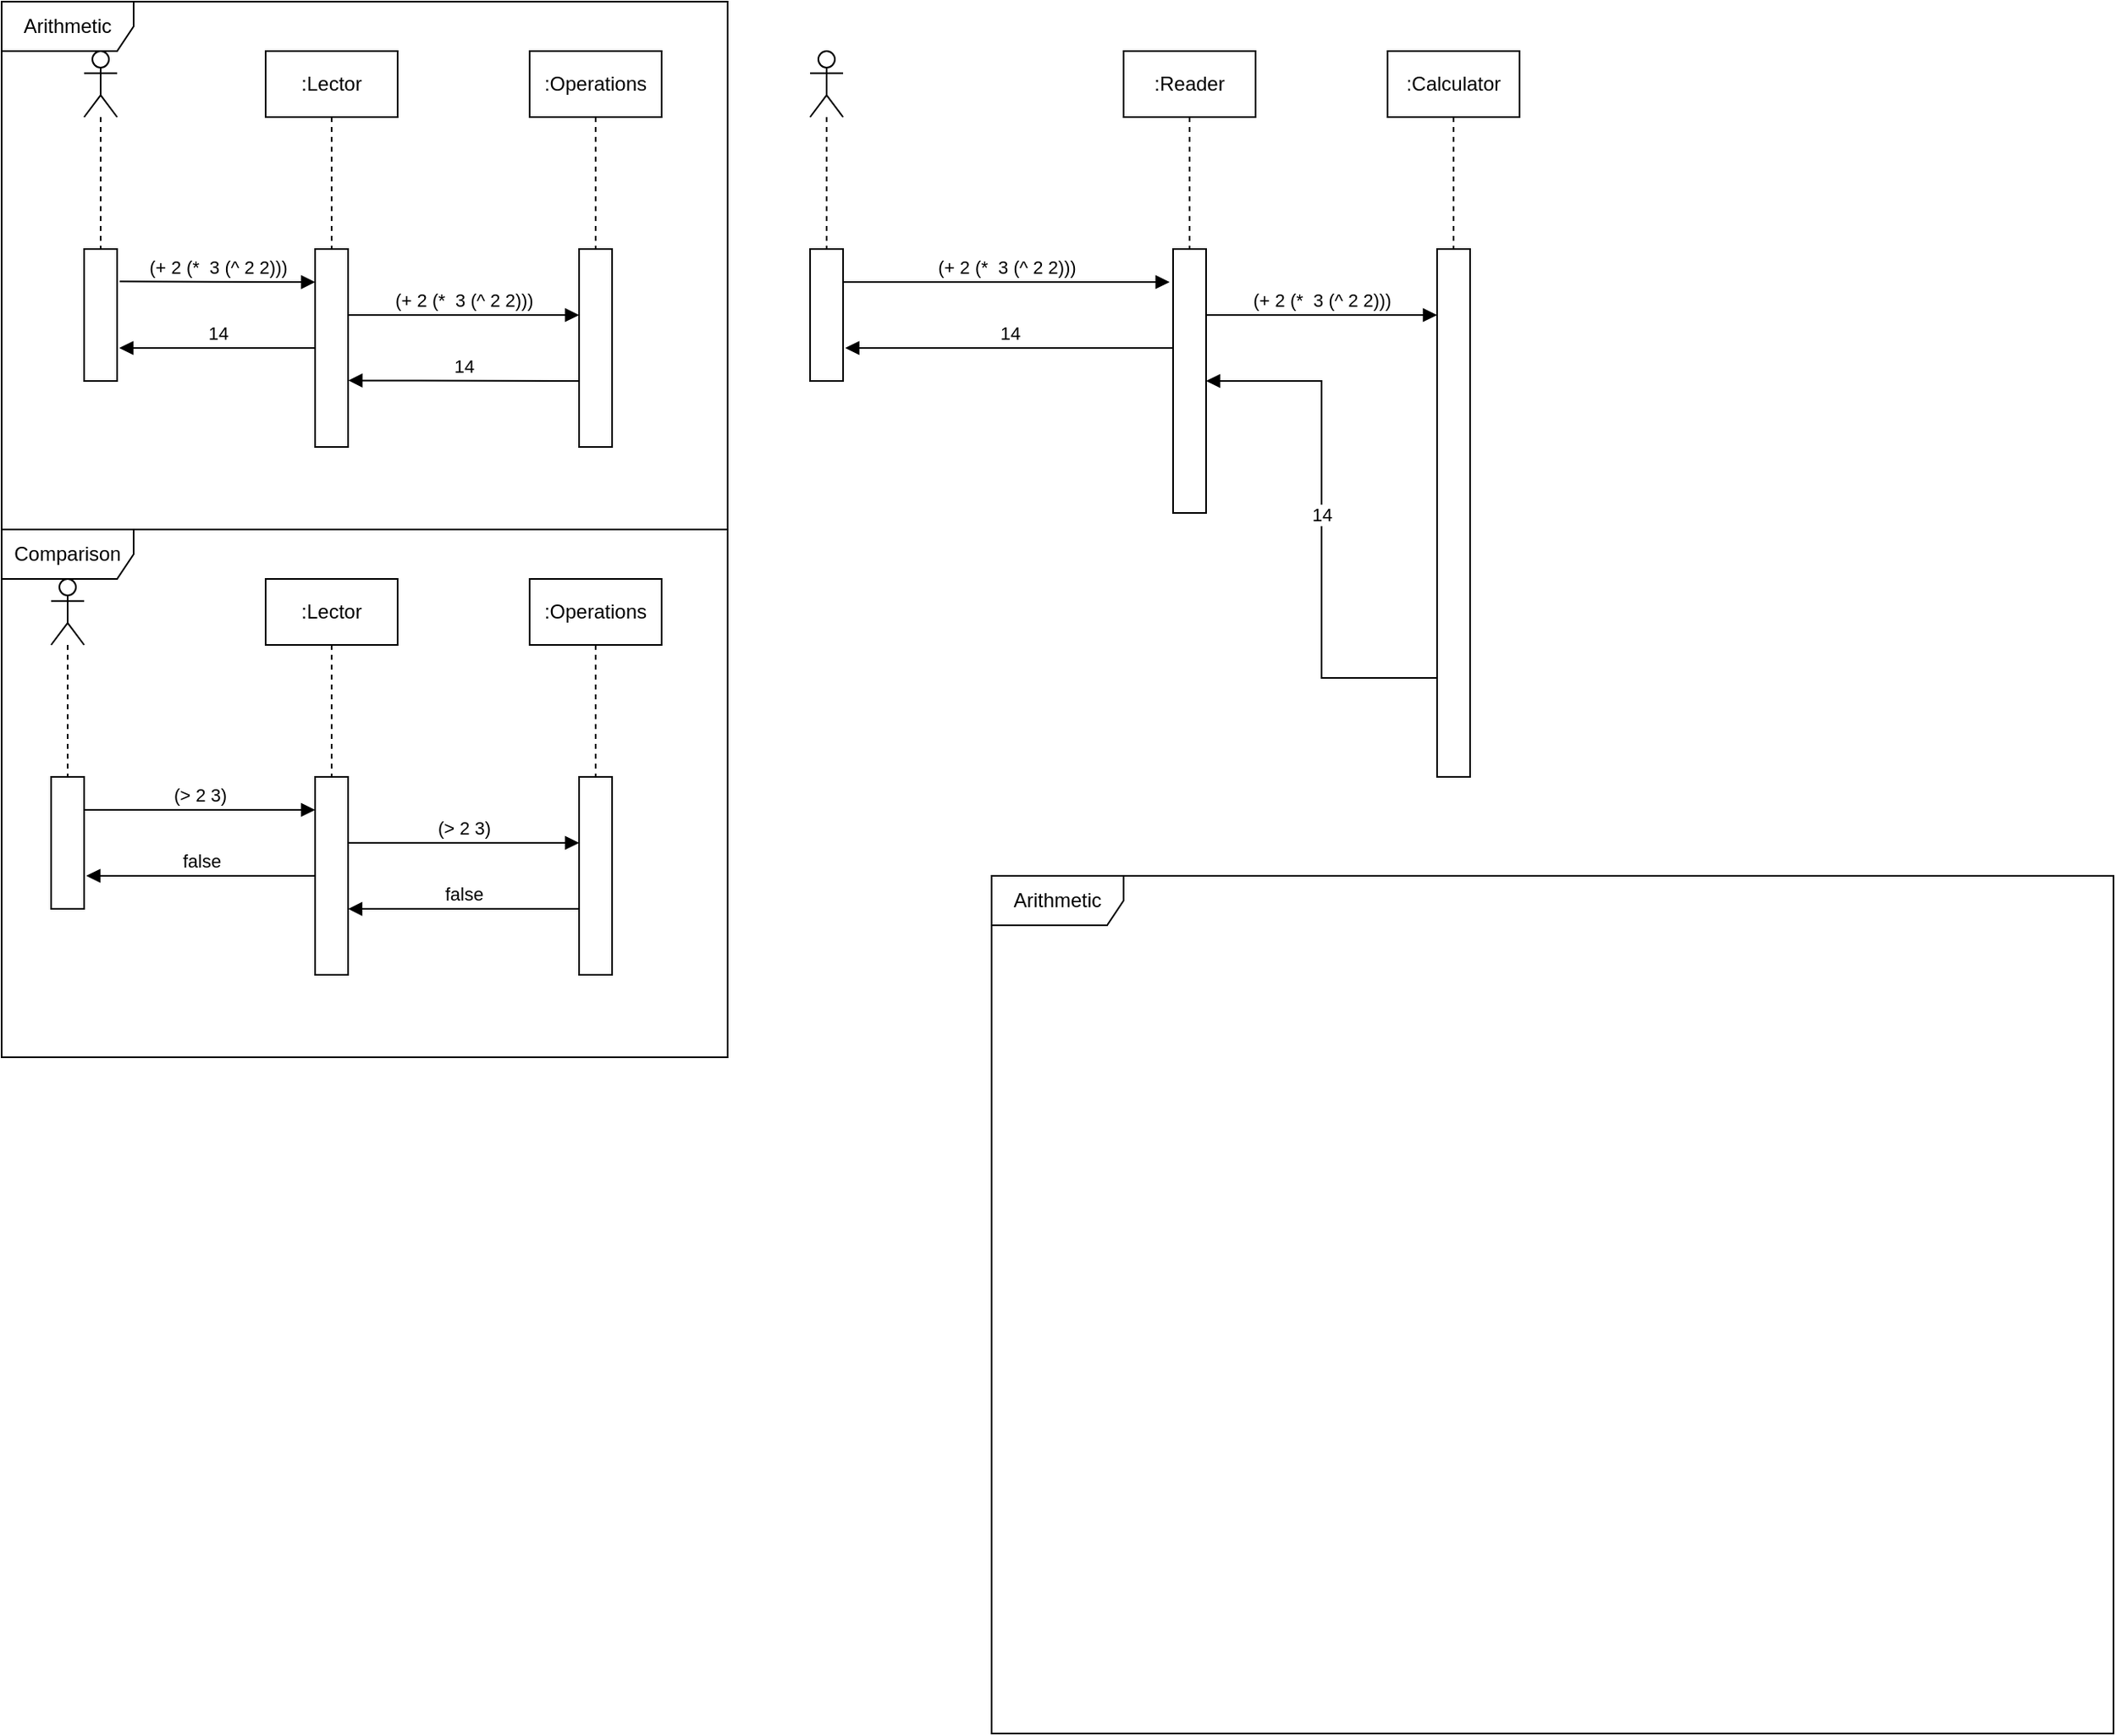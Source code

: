 <mxfile version="17.2.4" type="github">
  <diagram id="RAr_b3olhJMqBz3pN34O" name="Page-1">
    <mxGraphModel dx="1749" dy="827" grid="1" gridSize="10" guides="1" tooltips="1" connect="1" arrows="1" fold="1" page="1" pageScale="1" pageWidth="850" pageHeight="1100" math="0" shadow="0">
      <root>
        <mxCell id="0" />
        <mxCell id="1" parent="0" />
        <mxCell id="61tEK-UeMne0tNiwPqiA-2" value="" style="html=1;points=[];perimeter=orthogonalPerimeter;" parent="1" vertex="1">
          <mxGeometry x="130" y="200" width="20" height="80" as="geometry" />
        </mxCell>
        <mxCell id="61tEK-UeMne0tNiwPqiA-3" value=":Lector" style="shape=umlLifeline;perimeter=lifelinePerimeter;whiteSpace=wrap;html=1;container=1;collapsible=0;recursiveResize=0;outlineConnect=0;" parent="1" vertex="1">
          <mxGeometry x="240" y="80" width="80" height="120" as="geometry" />
        </mxCell>
        <mxCell id="61tEK-UeMne0tNiwPqiA-4" value="" style="shape=umlLifeline;participant=umlActor;perimeter=lifelinePerimeter;whiteSpace=wrap;html=1;container=1;collapsible=0;recursiveResize=0;verticalAlign=top;spacingTop=36;outlineConnect=0;" parent="1" vertex="1">
          <mxGeometry x="130" y="80" width="20" height="120" as="geometry" />
        </mxCell>
        <mxCell id="61tEK-UeMne0tNiwPqiA-5" value="" style="html=1;points=[];perimeter=orthogonalPerimeter;" parent="1" vertex="1">
          <mxGeometry x="270" y="200" width="20" height="120" as="geometry" />
        </mxCell>
        <mxCell id="61tEK-UeMne0tNiwPqiA-8" value=":Operations" style="shape=umlLifeline;perimeter=lifelinePerimeter;whiteSpace=wrap;html=1;container=1;collapsible=0;recursiveResize=0;outlineConnect=0;" parent="1" vertex="1">
          <mxGeometry x="400" y="80" width="80" height="120" as="geometry" />
        </mxCell>
        <mxCell id="61tEK-UeMne0tNiwPqiA-9" value="" style="html=1;points=[];perimeter=orthogonalPerimeter;" parent="1" vertex="1">
          <mxGeometry x="430" y="200" width="20" height="120" as="geometry" />
        </mxCell>
        <mxCell id="61tEK-UeMne0tNiwPqiA-12" value="(+ 2 (*&amp;nbsp; 3 (^ 2 2)))" style="html=1;verticalAlign=bottom;endArrow=block;rounded=0;" parent="1" target="61tEK-UeMne0tNiwPqiA-9" edge="1">
          <mxGeometry width="80" relative="1" as="geometry">
            <mxPoint x="290" y="240" as="sourcePoint" />
            <mxPoint x="390" y="240" as="targetPoint" />
          </mxGeometry>
        </mxCell>
        <mxCell id="61tEK-UeMne0tNiwPqiA-16" value="14" style="html=1;verticalAlign=bottom;endArrow=block;rounded=0;entryX=1.063;entryY=0.75;entryDx=0;entryDy=0;entryPerimeter=0;" parent="1" target="61tEK-UeMne0tNiwPqiA-2" edge="1" source="61tEK-UeMne0tNiwPqiA-5">
          <mxGeometry width="80" relative="1" as="geometry">
            <mxPoint x="310" y="260" as="sourcePoint" />
            <mxPoint x="180" y="260" as="targetPoint" />
          </mxGeometry>
        </mxCell>
        <mxCell id="61tEK-UeMne0tNiwPqiA-17" value="(+ 2 (*&amp;nbsp; 3 (^ 2 2)))" style="html=1;verticalAlign=bottom;endArrow=block;rounded=0;exitX=1.079;exitY=0.246;exitDx=0;exitDy=0;exitPerimeter=0;entryX=0;entryY=0.167;entryDx=0;entryDy=0;entryPerimeter=0;" parent="1" source="61tEK-UeMne0tNiwPqiA-2" target="61tEK-UeMne0tNiwPqiA-5" edge="1">
          <mxGeometry width="80" relative="1" as="geometry">
            <mxPoint x="160" y="220" as="sourcePoint" />
            <mxPoint x="320" y="220" as="targetPoint" />
          </mxGeometry>
        </mxCell>
        <mxCell id="o_O-GjPU-cILa7kB3J1c-8" value="" style="html=1;points=[];perimeter=orthogonalPerimeter;" vertex="1" parent="1">
          <mxGeometry x="110" y="520" width="20" height="80" as="geometry" />
        </mxCell>
        <mxCell id="o_O-GjPU-cILa7kB3J1c-9" value=":Lector" style="shape=umlLifeline;perimeter=lifelinePerimeter;whiteSpace=wrap;html=1;container=1;collapsible=0;recursiveResize=0;outlineConnect=0;" vertex="1" parent="1">
          <mxGeometry x="240" y="400" width="80" height="120" as="geometry" />
        </mxCell>
        <mxCell id="o_O-GjPU-cILa7kB3J1c-10" value="" style="shape=umlLifeline;participant=umlActor;perimeter=lifelinePerimeter;whiteSpace=wrap;html=1;container=1;collapsible=0;recursiveResize=0;verticalAlign=top;spacingTop=36;outlineConnect=0;" vertex="1" parent="1">
          <mxGeometry x="110" y="400" width="20" height="120" as="geometry" />
        </mxCell>
        <mxCell id="o_O-GjPU-cILa7kB3J1c-11" value="" style="html=1;points=[];perimeter=orthogonalPerimeter;" vertex="1" parent="1">
          <mxGeometry x="270" y="520" width="20" height="120" as="geometry" />
        </mxCell>
        <mxCell id="o_O-GjPU-cILa7kB3J1c-12" value=":Operations" style="shape=umlLifeline;perimeter=lifelinePerimeter;whiteSpace=wrap;html=1;container=1;collapsible=0;recursiveResize=0;outlineConnect=0;" vertex="1" parent="1">
          <mxGeometry x="400" y="400" width="80" height="120" as="geometry" />
        </mxCell>
        <mxCell id="o_O-GjPU-cILa7kB3J1c-13" value="" style="html=1;points=[];perimeter=orthogonalPerimeter;" vertex="1" parent="1">
          <mxGeometry x="430" y="520" width="20" height="120" as="geometry" />
        </mxCell>
        <mxCell id="o_O-GjPU-cILa7kB3J1c-16" value="(&amp;gt; 2 3)" style="html=1;verticalAlign=bottom;endArrow=block;rounded=0;" edge="1" parent="1" target="o_O-GjPU-cILa7kB3J1c-13">
          <mxGeometry width="80" relative="1" as="geometry">
            <mxPoint x="290" y="560" as="sourcePoint" />
            <mxPoint x="390" y="560" as="targetPoint" />
          </mxGeometry>
        </mxCell>
        <mxCell id="o_O-GjPU-cILa7kB3J1c-19" value="false" style="html=1;verticalAlign=bottom;endArrow=block;rounded=0;exitX=0;exitY=0.667;exitDx=0;exitDy=0;exitPerimeter=0;" edge="1" parent="1" source="o_O-GjPU-cILa7kB3J1c-13" target="o_O-GjPU-cILa7kB3J1c-11">
          <mxGeometry width="80" relative="1" as="geometry">
            <mxPoint x="400" y="600" as="sourcePoint" />
            <mxPoint x="300" y="600" as="targetPoint" />
          </mxGeometry>
        </mxCell>
        <mxCell id="o_O-GjPU-cILa7kB3J1c-22" value="Comparison" style="shape=umlFrame;whiteSpace=wrap;html=1;width=80;height=30;" vertex="1" parent="1">
          <mxGeometry x="80" y="370" width="440" height="320" as="geometry" />
        </mxCell>
        <mxCell id="o_O-GjPU-cILa7kB3J1c-20" value="false" style="html=1;verticalAlign=bottom;endArrow=block;rounded=0;entryX=1.063;entryY=0.75;entryDx=0;entryDy=0;entryPerimeter=0;" edge="1" parent="1" target="o_O-GjPU-cILa7kB3J1c-8" source="o_O-GjPU-cILa7kB3J1c-11">
          <mxGeometry width="80" relative="1" as="geometry">
            <mxPoint x="290" y="580" as="sourcePoint" />
            <mxPoint x="160" y="580" as="targetPoint" />
          </mxGeometry>
        </mxCell>
        <mxCell id="o_O-GjPU-cILa7kB3J1c-21" value="(&amp;gt; 2 3)" style="html=1;verticalAlign=bottom;endArrow=block;rounded=0;exitX=0.99;exitY=0.25;exitDx=0;exitDy=0;exitPerimeter=0;" edge="1" parent="1" source="o_O-GjPU-cILa7kB3J1c-8" target="o_O-GjPU-cILa7kB3J1c-11">
          <mxGeometry width="80" relative="1" as="geometry">
            <mxPoint x="140" y="540" as="sourcePoint" />
            <mxPoint x="290" y="540" as="targetPoint" />
          </mxGeometry>
        </mxCell>
        <mxCell id="o_O-GjPU-cILa7kB3J1c-27" value="" style="html=1;points=[];perimeter=orthogonalPerimeter;" vertex="1" parent="1">
          <mxGeometry x="570" y="200" width="20" height="80" as="geometry" />
        </mxCell>
        <mxCell id="o_O-GjPU-cILa7kB3J1c-28" value=":Reader" style="shape=umlLifeline;perimeter=lifelinePerimeter;whiteSpace=wrap;html=1;container=1;collapsible=0;recursiveResize=0;outlineConnect=0;" vertex="1" parent="1">
          <mxGeometry x="760" y="80" width="80" height="120" as="geometry" />
        </mxCell>
        <mxCell id="o_O-GjPU-cILa7kB3J1c-29" value="" style="shape=umlLifeline;participant=umlActor;perimeter=lifelinePerimeter;whiteSpace=wrap;html=1;container=1;collapsible=0;recursiveResize=0;verticalAlign=top;spacingTop=36;outlineConnect=0;" vertex="1" parent="1">
          <mxGeometry x="570" y="80" width="20" height="120" as="geometry" />
        </mxCell>
        <mxCell id="o_O-GjPU-cILa7kB3J1c-30" value="" style="html=1;points=[];perimeter=orthogonalPerimeter;" vertex="1" parent="1">
          <mxGeometry x="790" y="200" width="20" height="160" as="geometry" />
        </mxCell>
        <mxCell id="o_O-GjPU-cILa7kB3J1c-31" value=":Calculator" style="shape=umlLifeline;perimeter=lifelinePerimeter;whiteSpace=wrap;html=1;container=1;collapsible=0;recursiveResize=0;outlineConnect=0;" vertex="1" parent="1">
          <mxGeometry x="920" y="80" width="80" height="120" as="geometry" />
        </mxCell>
        <mxCell id="o_O-GjPU-cILa7kB3J1c-32" value="" style="html=1;points=[];perimeter=orthogonalPerimeter;" vertex="1" parent="1">
          <mxGeometry x="950" y="200" width="20" height="320" as="geometry" />
        </mxCell>
        <mxCell id="o_O-GjPU-cILa7kB3J1c-41" value="(+ 2 (*&amp;nbsp; 3 (^ 2 2)))" style="html=1;verticalAlign=bottom;endArrow=block;rounded=0;" edge="1" parent="1" target="o_O-GjPU-cILa7kB3J1c-32">
          <mxGeometry width="80" relative="1" as="geometry">
            <mxPoint x="810" y="240" as="sourcePoint" />
            <mxPoint x="910" y="240" as="targetPoint" />
          </mxGeometry>
        </mxCell>
        <mxCell id="o_O-GjPU-cILa7kB3J1c-42" value="14" style="html=1;verticalAlign=bottom;endArrow=block;rounded=0;" edge="1" parent="1" source="o_O-GjPU-cILa7kB3J1c-32" target="o_O-GjPU-cILa7kB3J1c-30">
          <mxGeometry width="80" relative="1" as="geometry">
            <mxPoint x="940" y="460" as="sourcePoint" />
            <mxPoint x="810" y="320" as="targetPoint" />
            <Array as="points">
              <mxPoint x="880" y="460" />
              <mxPoint x="880" y="280" />
            </Array>
          </mxGeometry>
        </mxCell>
        <mxCell id="o_O-GjPU-cILa7kB3J1c-43" value="14" style="html=1;verticalAlign=bottom;endArrow=block;rounded=0;entryX=1.063;entryY=0.75;entryDx=0;entryDy=0;entryPerimeter=0;" edge="1" parent="1" source="o_O-GjPU-cILa7kB3J1c-30" target="o_O-GjPU-cILa7kB3J1c-27">
          <mxGeometry width="80" relative="1" as="geometry">
            <mxPoint x="750" y="260" as="sourcePoint" />
            <mxPoint x="620" y="260" as="targetPoint" />
          </mxGeometry>
        </mxCell>
        <mxCell id="o_O-GjPU-cILa7kB3J1c-44" value="Arithmetic" style="shape=umlFrame;whiteSpace=wrap;html=1;width=80;height=30;" vertex="1" parent="1">
          <mxGeometry x="680" y="580" width="680" height="520" as="geometry" />
        </mxCell>
        <mxCell id="o_O-GjPU-cILa7kB3J1c-45" value="(+ 2 (*&amp;nbsp; 3 (^ 2 2)))" style="html=1;verticalAlign=bottom;endArrow=block;rounded=0;entryX=-0.104;entryY=0.125;entryDx=0;entryDy=0;entryPerimeter=0;" edge="1" parent="1" source="o_O-GjPU-cILa7kB3J1c-27" target="o_O-GjPU-cILa7kB3J1c-30">
          <mxGeometry width="80" relative="1" as="geometry">
            <mxPoint x="600" y="220" as="sourcePoint" />
            <mxPoint x="730" y="220" as="targetPoint" />
          </mxGeometry>
        </mxCell>
        <mxCell id="o_O-GjPU-cILa7kB3J1c-46" value="14" style="html=1;verticalAlign=bottom;endArrow=block;rounded=0;exitX=-0.024;exitY=0.667;exitDx=0;exitDy=0;exitPerimeter=0;entryX=1.006;entryY=0.664;entryDx=0;entryDy=0;entryPerimeter=0;" edge="1" parent="1" source="61tEK-UeMne0tNiwPqiA-9" target="61tEK-UeMne0tNiwPqiA-5">
          <mxGeometry width="80" relative="1" as="geometry">
            <mxPoint x="410" y="280" as="sourcePoint" />
            <mxPoint x="300" y="290" as="targetPoint" />
          </mxGeometry>
        </mxCell>
        <mxCell id="o_O-GjPU-cILa7kB3J1c-47" value="Arithmetic" style="shape=umlFrame;whiteSpace=wrap;html=1;width=80;height=30;" vertex="1" parent="1">
          <mxGeometry x="80" y="50" width="440" height="320" as="geometry" />
        </mxCell>
      </root>
    </mxGraphModel>
  </diagram>
</mxfile>
